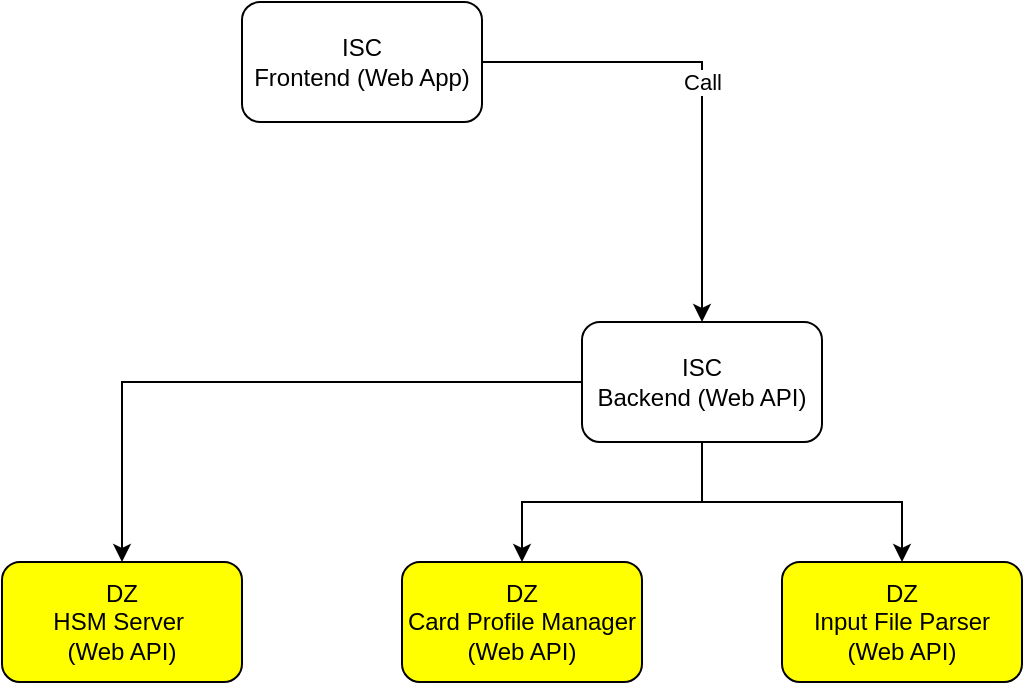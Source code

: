 <mxfile version="24.4.3" type="github">
  <diagram name="หน้า-1" id="lc0lnvrULM7RFjk2gOxu">
    <mxGraphModel dx="1290" dy="558" grid="1" gridSize="10" guides="1" tooltips="1" connect="1" arrows="1" fold="1" page="1" pageScale="1" pageWidth="827" pageHeight="1169" math="0" shadow="0">
      <root>
        <mxCell id="0" />
        <mxCell id="1" parent="0" />
        <mxCell id="fRM1-KL0-z92XGpWkeVO-4" value="Call" style="edgeStyle=orthogonalEdgeStyle;rounded=0;orthogonalLoop=1;jettySize=auto;html=1;entryX=0.5;entryY=0;entryDx=0;entryDy=0;" edge="1" parent="1" source="fRM1-KL0-z92XGpWkeVO-1" target="fRM1-KL0-z92XGpWkeVO-2">
          <mxGeometry relative="1" as="geometry" />
        </mxCell>
        <mxCell id="fRM1-KL0-z92XGpWkeVO-1" value="&lt;div&gt;ISC&lt;/div&gt;&lt;div&gt;Frontend (Web App)&lt;br&gt;&lt;/div&gt;" style="rounded=1;whiteSpace=wrap;html=1;" vertex="1" parent="1">
          <mxGeometry x="280" y="60" width="120" height="60" as="geometry" />
        </mxCell>
        <mxCell id="fRM1-KL0-z92XGpWkeVO-7" style="edgeStyle=orthogonalEdgeStyle;rounded=0;orthogonalLoop=1;jettySize=auto;html=1;entryX=0.5;entryY=0;entryDx=0;entryDy=0;" edge="1" parent="1" source="fRM1-KL0-z92XGpWkeVO-2" target="fRM1-KL0-z92XGpWkeVO-3">
          <mxGeometry relative="1" as="geometry" />
        </mxCell>
        <mxCell id="fRM1-KL0-z92XGpWkeVO-8" style="edgeStyle=orthogonalEdgeStyle;rounded=0;orthogonalLoop=1;jettySize=auto;html=1;entryX=0.5;entryY=0;entryDx=0;entryDy=0;" edge="1" parent="1" source="fRM1-KL0-z92XGpWkeVO-2" target="fRM1-KL0-z92XGpWkeVO-5">
          <mxGeometry relative="1" as="geometry" />
        </mxCell>
        <mxCell id="fRM1-KL0-z92XGpWkeVO-9" style="edgeStyle=orthogonalEdgeStyle;rounded=0;orthogonalLoop=1;jettySize=auto;html=1;" edge="1" parent="1" source="fRM1-KL0-z92XGpWkeVO-2" target="fRM1-KL0-z92XGpWkeVO-6">
          <mxGeometry relative="1" as="geometry" />
        </mxCell>
        <mxCell id="fRM1-KL0-z92XGpWkeVO-2" value="&lt;div&gt;ISC&lt;/div&gt;&lt;div&gt;Backend (Web API)&lt;br&gt;&lt;/div&gt;" style="rounded=1;whiteSpace=wrap;html=1;" vertex="1" parent="1">
          <mxGeometry x="450" y="220" width="120" height="60" as="geometry" />
        </mxCell>
        <mxCell id="fRM1-KL0-z92XGpWkeVO-3" value="&lt;div&gt;DZ&lt;/div&gt;&lt;div&gt;HSM Server&amp;nbsp;&lt;/div&gt;&lt;div&gt;(Web API)&lt;br&gt;&lt;/div&gt;" style="rounded=1;whiteSpace=wrap;html=1;fillColor=#FFFF00;" vertex="1" parent="1">
          <mxGeometry x="160" y="340" width="120" height="60" as="geometry" />
        </mxCell>
        <mxCell id="fRM1-KL0-z92XGpWkeVO-5" value="&lt;div&gt;DZ&lt;/div&gt;&lt;div&gt;Card Profile Manager &lt;br&gt;&lt;/div&gt;&lt;div&gt;(Web API)&lt;br&gt;&lt;/div&gt;" style="rounded=1;whiteSpace=wrap;html=1;fillColor=#FFFF00;" vertex="1" parent="1">
          <mxGeometry x="360" y="340" width="120" height="60" as="geometry" />
        </mxCell>
        <mxCell id="fRM1-KL0-z92XGpWkeVO-6" value="&lt;div&gt;DZ&lt;/div&gt;&lt;div&gt;Input File Parser &lt;br&gt;&lt;/div&gt;&lt;div&gt;(Web API)&lt;br&gt;&lt;/div&gt;" style="rounded=1;whiteSpace=wrap;html=1;fillColor=#FFFF00;" vertex="1" parent="1">
          <mxGeometry x="550" y="340" width="120" height="60" as="geometry" />
        </mxCell>
      </root>
    </mxGraphModel>
  </diagram>
</mxfile>
